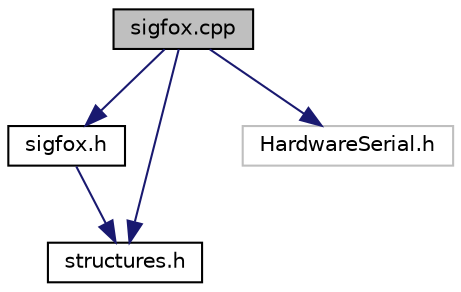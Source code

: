 digraph "sigfox.cpp"
{
  edge [fontname="Helvetica",fontsize="10",labelfontname="Helvetica",labelfontsize="10"];
  node [fontname="Helvetica",fontsize="10",shape=record];
  Node0 [label="sigfox.cpp",height=0.2,width=0.4,color="black", fillcolor="grey75", style="filled", fontcolor="black"];
  Node0 -> Node1 [color="midnightblue",fontsize="10",style="solid",fontname="Helvetica"];
  Node1 [label="sigfox.h",height=0.2,width=0.4,color="black", fillcolor="white", style="filled",URL="$sigfox_8h.html"];
  Node1 -> Node2 [color="midnightblue",fontsize="10",style="solid",fontname="Helvetica"];
  Node2 [label="structures.h",height=0.2,width=0.4,color="black", fillcolor="white", style="filled",URL="$structures_8h.html",tooltip="Déclaration de la classe structures. "];
  Node0 -> Node2 [color="midnightblue",fontsize="10",style="solid",fontname="Helvetica"];
  Node0 -> Node3 [color="midnightblue",fontsize="10",style="solid",fontname="Helvetica"];
  Node3 [label="HardwareSerial.h",height=0.2,width=0.4,color="grey75", fillcolor="white", style="filled"];
}
